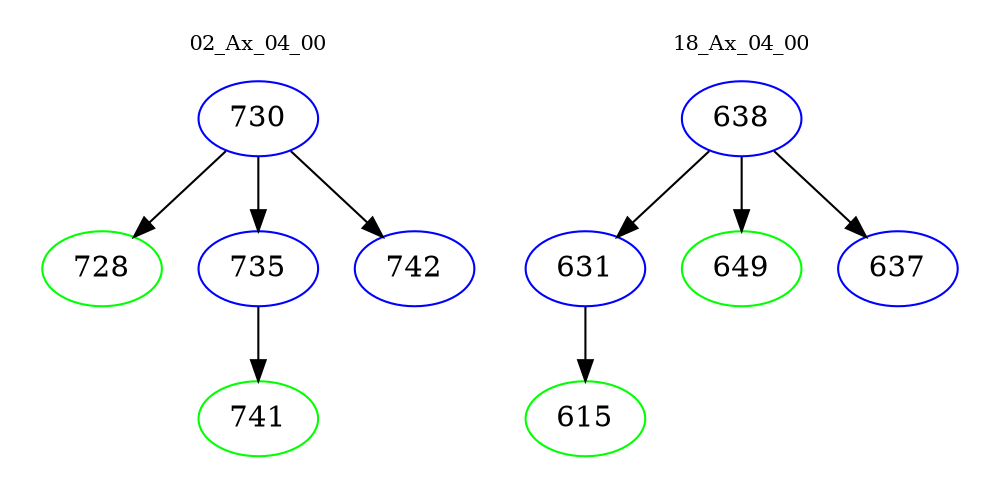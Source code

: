 digraph{
subgraph cluster_0 {
color = white
label = "02_Ax_04_00";
fontsize=10;
T0_730 [label="730", color="blue"]
T0_730 -> T0_728 [color="black"]
T0_728 [label="728", color="green"]
T0_730 -> T0_735 [color="black"]
T0_735 [label="735", color="blue"]
T0_735 -> T0_741 [color="black"]
T0_741 [label="741", color="green"]
T0_730 -> T0_742 [color="black"]
T0_742 [label="742", color="blue"]
}
subgraph cluster_1 {
color = white
label = "18_Ax_04_00";
fontsize=10;
T1_638 [label="638", color="blue"]
T1_638 -> T1_631 [color="black"]
T1_631 [label="631", color="blue"]
T1_631 -> T1_615 [color="black"]
T1_615 [label="615", color="green"]
T1_638 -> T1_649 [color="black"]
T1_649 [label="649", color="green"]
T1_638 -> T1_637 [color="black"]
T1_637 [label="637", color="blue"]
}
}
